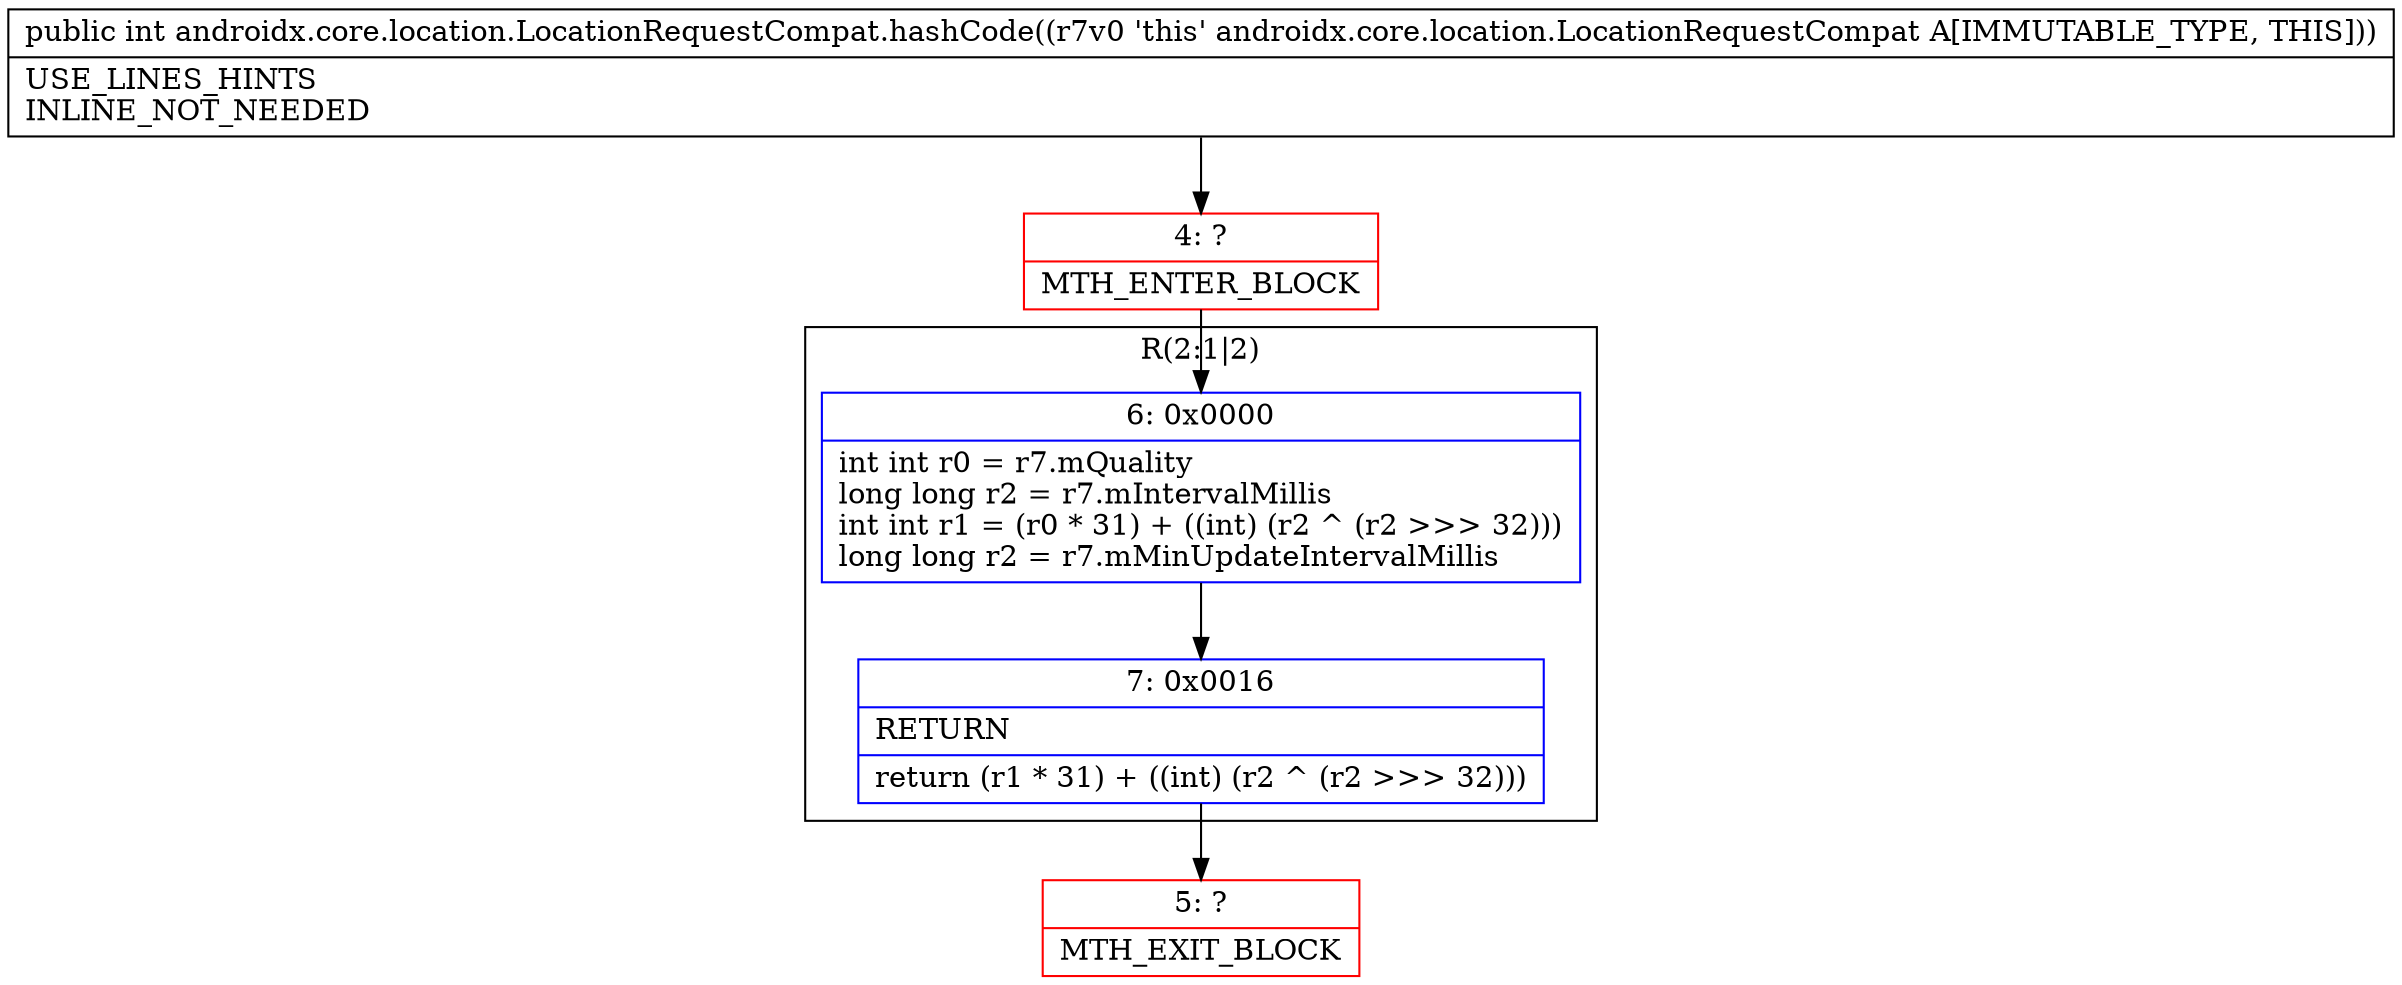 digraph "CFG forandroidx.core.location.LocationRequestCompat.hashCode()I" {
subgraph cluster_Region_2132708980 {
label = "R(2:1|2)";
node [shape=record,color=blue];
Node_6 [shape=record,label="{6\:\ 0x0000|int int r0 = r7.mQuality\llong long r2 = r7.mIntervalMillis\lint int r1 = (r0 * 31) + ((int) (r2 ^ (r2 \>\>\> 32)))\llong long r2 = r7.mMinUpdateIntervalMillis\l}"];
Node_7 [shape=record,label="{7\:\ 0x0016|RETURN\l|return (r1 * 31) + ((int) (r2 ^ (r2 \>\>\> 32)))\l}"];
}
Node_4 [shape=record,color=red,label="{4\:\ ?|MTH_ENTER_BLOCK\l}"];
Node_5 [shape=record,color=red,label="{5\:\ ?|MTH_EXIT_BLOCK\l}"];
MethodNode[shape=record,label="{public int androidx.core.location.LocationRequestCompat.hashCode((r7v0 'this' androidx.core.location.LocationRequestCompat A[IMMUTABLE_TYPE, THIS]))  | USE_LINES_HINTS\lINLINE_NOT_NEEDED\l}"];
MethodNode -> Node_4;Node_6 -> Node_7;
Node_7 -> Node_5;
Node_4 -> Node_6;
}

